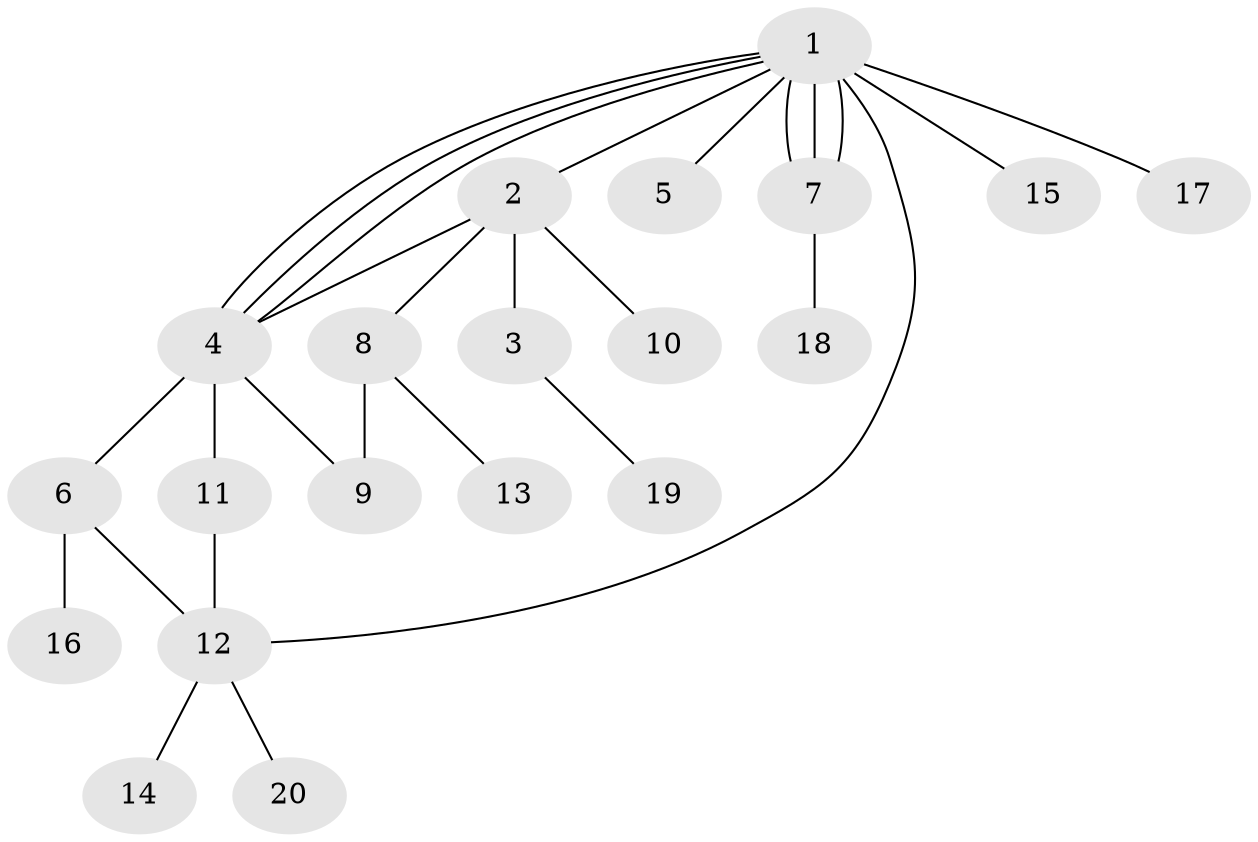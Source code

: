 // Generated by graph-tools (version 1.1) at 2025/46/02/15/25 05:46:28]
// undirected, 20 vertices, 27 edges
graph export_dot {
graph [start="1"]
  node [color=gray90,style=filled];
  1;
  2;
  3;
  4;
  5;
  6;
  7;
  8;
  9;
  10;
  11;
  12;
  13;
  14;
  15;
  16;
  17;
  18;
  19;
  20;
  1 -- 2;
  1 -- 4;
  1 -- 4;
  1 -- 4;
  1 -- 5;
  1 -- 7;
  1 -- 7;
  1 -- 7;
  1 -- 12;
  1 -- 15;
  1 -- 17;
  2 -- 3;
  2 -- 4;
  2 -- 8;
  2 -- 10;
  3 -- 19;
  4 -- 6;
  4 -- 9;
  4 -- 11;
  6 -- 12;
  6 -- 16;
  7 -- 18;
  8 -- 9;
  8 -- 13;
  11 -- 12;
  12 -- 14;
  12 -- 20;
}
